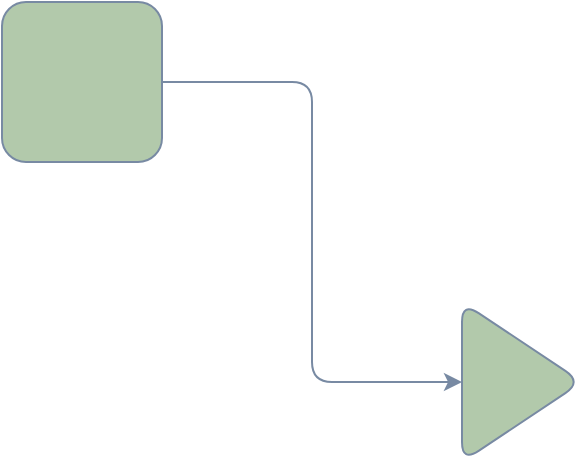 <mxfile version="24.7.16">
  <diagram name="第 1 页" id="pSGzz-ac3LH_-a3ZCeq3">
    <mxGraphModel dx="1434" dy="728" grid="1" gridSize="10" guides="1" tooltips="1" connect="1" arrows="1" fold="1" page="1" pageScale="1" pageWidth="827" pageHeight="1169" math="0" shadow="0">
      <root>
        <mxCell id="0" />
        <mxCell id="1" parent="0" />
        <mxCell id="v9hcltrCLINNDBCWX8zH-3" style="edgeStyle=orthogonalEdgeStyle;rounded=1;orthogonalLoop=1;jettySize=auto;html=1;entryX=0;entryY=0.5;entryDx=0;entryDy=0;strokeColor=#788AA3;fontColor=default;fillColor=#B2C9AB;labelBackgroundColor=none;" edge="1" parent="1" source="v9hcltrCLINNDBCWX8zH-1" target="v9hcltrCLINNDBCWX8zH-2">
          <mxGeometry relative="1" as="geometry" />
        </mxCell>
        <mxCell id="v9hcltrCLINNDBCWX8zH-1" value="" style="whiteSpace=wrap;html=1;aspect=fixed;strokeColor=#788AA3;fontColor=#46495D;fillColor=#B2C9AB;rounded=1;labelBackgroundColor=none;" vertex="1" parent="1">
          <mxGeometry x="310" y="170" width="80" height="80" as="geometry" />
        </mxCell>
        <mxCell id="v9hcltrCLINNDBCWX8zH-2" value="" style="triangle;whiteSpace=wrap;html=1;strokeColor=#788AA3;fontColor=#46495D;fillColor=#B2C9AB;rounded=1;labelBackgroundColor=none;" vertex="1" parent="1">
          <mxGeometry x="540" y="320" width="60" height="80" as="geometry" />
        </mxCell>
      </root>
    </mxGraphModel>
  </diagram>
</mxfile>
